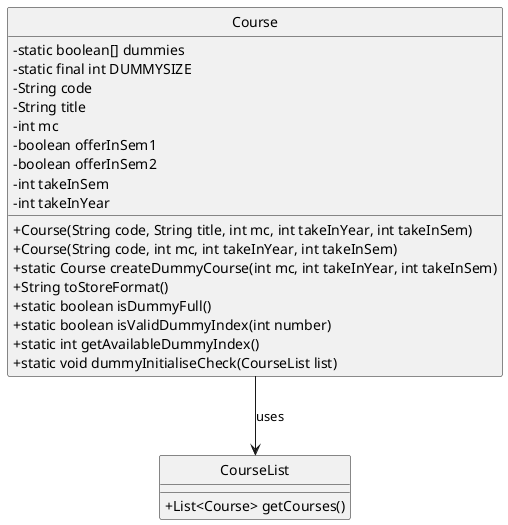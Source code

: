 @startuml
hide circle
skinparam classAttributeIconSize 0
class Course {
    - static boolean[] dummies
    - static final int DUMMYSIZE
    - String code
    - String title
    - int mc
    - boolean offerInSem1
    - boolean offerInSem2
    - int takeInSem
    - int takeInYear

    + Course(String code, String title, int mc, int takeInYear, int takeInSem)
    + Course(String code, int mc, int takeInYear, int takeInSem)
    + static Course createDummyCourse(int mc, int takeInYear, int takeInSem)
    + String toStoreFormat()
    + static boolean isDummyFull()
    + static boolean isValidDummyIndex(int number)
    + static int getAvailableDummyIndex()
    + static void dummyInitialiseCheck(CourseList list)
}

class CourseList {
    + List<Course> getCourses()
}
Course --> CourseList : uses
@enduml
